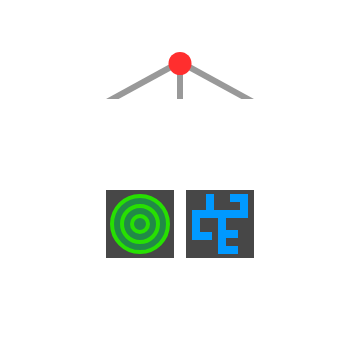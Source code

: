 <mxfile version="24.5.3" type="device">
  <diagram name="Page-1" id="ZcRAXSWJTWcisyccbfvs">
    <mxGraphModel dx="1418" dy="-350" grid="1" gridSize="1" guides="1" tooltips="1" connect="1" arrows="1" fold="1" page="0" pageScale="1" pageWidth="827" pageHeight="1169" math="0" shadow="0">
      <root>
        <mxCell id="0" />
        <mxCell id="1" parent="0" />
        <mxCell id="USSYL_m57S34nE8gyuuM-24" value="" style="rounded=0;whiteSpace=wrap;html=1;strokeColor=none;fillColor=#474747;" parent="1" vertex="1">
          <mxGeometry x="182" y="1632" width="36" height="36" as="geometry" />
        </mxCell>
        <mxCell id="USSYL_m57S34nE8gyuuM-23" value="" style="rounded=0;whiteSpace=wrap;html=1;strokeColor=none;fillColor=#474747;" parent="1" vertex="1">
          <mxGeometry x="142" y="1632" width="36" height="36" as="geometry" />
        </mxCell>
        <mxCell id="RPMx26uoqZYTiA5Tm64J-11" value="" style="shape=trapezoid;perimeter=trapezoidPerimeter;whiteSpace=wrap;html=1;fixedSize=1;strokeWidth=6;fillColor=none;size=20;strokeColor=#ffffff;" parent="1" vertex="1">
          <mxGeometry x="121" y="1630" width="118" height="40" as="geometry" />
        </mxCell>
        <mxCell id="USSYL_m57S34nE8gyuuM-7" value="" style="endArrow=none;html=1;rounded=0;exitX=0.008;exitY=0.996;exitDx=0;exitDy=0;exitPerimeter=0;strokeWidth=3;strokeColor=#999999;" parent="1" source="USSYL_m57S34nE8gyuuM-1" edge="1">
          <mxGeometry width="50" height="50" relative="1" as="geometry">
            <mxPoint x="220" y="1591" as="sourcePoint" />
            <mxPoint x="180" y="1569" as="targetPoint" />
          </mxGeometry>
        </mxCell>
        <mxCell id="USSYL_m57S34nE8gyuuM-5" value="" style="endArrow=none;html=1;rounded=0;exitX=0.393;exitY=0.006;exitDx=0;exitDy=0;exitPerimeter=0;strokeWidth=3;strokeColor=#999999;" parent="1" edge="1">
          <mxGeometry width="50" height="50" relative="1" as="geometry">
            <mxPoint x="180" y="1589" as="sourcePoint" />
            <mxPoint x="180" y="1567" as="targetPoint" />
          </mxGeometry>
        </mxCell>
        <mxCell id="USSYL_m57S34nE8gyuuM-6" value="" style="endArrow=none;html=1;rounded=0;exitX=0.012;exitY=0.001;exitDx=0;exitDy=0;exitPerimeter=0;strokeWidth=3;strokeColor=#999999;" parent="1" source="USSYL_m57S34nE8gyuuM-1" edge="1">
          <mxGeometry width="50" height="50" relative="1" as="geometry">
            <mxPoint x="220" y="1589" as="sourcePoint" />
            <mxPoint x="180" y="1569" as="targetPoint" />
          </mxGeometry>
        </mxCell>
        <mxCell id="RPMx26uoqZYTiA5Tm64J-34" value="" style="rounded=0;whiteSpace=wrap;html=1;strokeColor=none;fillColor=none;" parent="1" vertex="1">
          <mxGeometry x="90" y="1538" width="180" height="180" as="geometry" />
        </mxCell>
        <mxCell id="RPMx26uoqZYTiA5Tm64J-14" value="" style="endArrow=none;html=1;rounded=0;exitX=0.5;exitY=1;exitDx=0;exitDy=0;entryX=0.5;entryY=0;entryDx=0;entryDy=0;strokeWidth=6;strokeColor=#FFFFFF;" parent="1" source="RPMx26uoqZYTiA5Tm64J-11" target="RPMx26uoqZYTiA5Tm64J-11" edge="1">
          <mxGeometry width="50" height="50" relative="1" as="geometry">
            <mxPoint x="160" y="1640" as="sourcePoint" />
            <mxPoint x="210" y="1590" as="targetPoint" />
          </mxGeometry>
        </mxCell>
        <mxCell id="RPMx26uoqZYTiA5Tm64J-31" value="" style="verticalLabelPosition=bottom;verticalAlign=top;html=1;shape=mxgraph.basic.orthogonal_triangle;strokeColor=none;fillColor=#FFFFFF;" parent="1" vertex="1">
          <mxGeometry x="217" y="1632" width="18" height="36" as="geometry" />
        </mxCell>
        <mxCell id="RPMx26uoqZYTiA5Tm64J-32" value="" style="verticalLabelPosition=bottom;verticalAlign=top;html=1;shape=mxgraph.basic.orthogonal_triangle;strokeColor=none;fillColor=#FFFFFF;rotation=-90;" parent="1" vertex="1">
          <mxGeometry x="116" y="1640" width="36" height="18" as="geometry" />
        </mxCell>
        <mxCell id="RPMx26uoqZYTiA5Tm64J-33" value="" style="rounded=0;whiteSpace=wrap;html=1;fillColor=#FFFFFF;strokeColor=none;" parent="1" vertex="1">
          <mxGeometry x="116" y="1673" width="128" height="12" as="geometry" />
        </mxCell>
        <mxCell id="USSYL_m57S34nE8gyuuM-1" value="" style="shape=or;whiteSpace=wrap;html=1;rotation=90;fillColor=none;strokeWidth=6;strokeColor=#FFFFFF;" parent="1" vertex="1">
          <mxGeometry x="166.5" y="1564" width="27" height="80" as="geometry" />
        </mxCell>
        <mxCell id="USSYL_m57S34nE8gyuuM-2" value="" style="endArrow=none;html=1;rounded=0;exitX=0.393;exitY=0.006;exitDx=0;exitDy=0;exitPerimeter=0;entryX=1;entryY=0.5;entryDx=0;entryDy=0;entryPerimeter=0;strokeWidth=6;strokeColor=#FFFFFF;" parent="1" source="RPMx26uoqZYTiA5Tm64J-11" target="USSYL_m57S34nE8gyuuM-1" edge="1">
          <mxGeometry width="50" height="50" relative="1" as="geometry">
            <mxPoint x="162" y="1640" as="sourcePoint" />
            <mxPoint x="212" y="1590" as="targetPoint" />
          </mxGeometry>
        </mxCell>
        <mxCell id="USSYL_m57S34nE8gyuuM-3" value="" style="endArrow=none;html=1;rounded=0;entryX=1;entryY=0.5;entryDx=0;entryDy=0;entryPerimeter=0;exitX=0.589;exitY=-0.004;exitDx=0;exitDy=0;exitPerimeter=0;strokeWidth=6;strokeColor=#FFFFFF;" parent="1" source="RPMx26uoqZYTiA5Tm64J-11" target="USSYL_m57S34nE8gyuuM-1" edge="1">
          <mxGeometry width="50" height="50" relative="1" as="geometry">
            <mxPoint x="162" y="1640" as="sourcePoint" />
            <mxPoint x="212" y="1590" as="targetPoint" />
          </mxGeometry>
        </mxCell>
        <mxCell id="USSYL_m57S34nE8gyuuM-11" value="" style="ellipse;whiteSpace=wrap;html=1;aspect=fixed;strokeColor=none;fillColor=#FF2E2E;" parent="1" vertex="1">
          <mxGeometry x="174.25" y="1564" width="11.5" height="11.5" as="geometry" />
        </mxCell>
        <mxCell id="USSYL_m57S34nE8gyuuM-13" value="" style="ellipse;whiteSpace=wrap;html=1;aspect=fixed;strokeWidth=6;strokeColor=none;fillColor=#218A47;" parent="1" vertex="1">
          <mxGeometry x="146" y="1636" width="28" height="28" as="geometry" />
        </mxCell>
        <mxCell id="USSYL_m57S34nE8gyuuM-14" value="" style="ellipse;whiteSpace=wrap;html=1;aspect=fixed;strokeWidth=2;strokeColor=#27E002;fillColor=none;" parent="1" vertex="1">
          <mxGeometry x="146" y="1636" width="28" height="28" as="geometry" />
        </mxCell>
        <mxCell id="USSYL_m57S34nE8gyuuM-16" value="" style="ellipse;whiteSpace=wrap;html=1;aspect=fixed;strokeWidth=2;strokeColor=#27E002;fillColor=none;" parent="1" vertex="1">
          <mxGeometry x="151" y="1641" width="18" height="18" as="geometry" />
        </mxCell>
        <mxCell id="USSYL_m57S34nE8gyuuM-17" value="" style="ellipse;whiteSpace=wrap;html=1;aspect=fixed;strokeWidth=2;strokeColor=#27E002;fillColor=none;" parent="1" vertex="1">
          <mxGeometry x="156" y="1646" width="8" height="8" as="geometry" />
        </mxCell>
        <mxCell id="USSYL_m57S34nE8gyuuM-44" value="" style="endArrow=none;html=1;rounded=0;strokeColor=#0099FF;strokeWidth=4;" parent="1" edge="1">
          <mxGeometry width="50" height="50" relative="1" as="geometry">
            <mxPoint x="214" y="1645" as="sourcePoint" />
            <mxPoint x="186" y="1645" as="targetPoint" />
          </mxGeometry>
        </mxCell>
        <mxCell id="USSYL_m57S34nE8gyuuM-45" value="" style="endArrow=none;html=1;rounded=0;strokeColor=#0099FF;strokeWidth=4;" parent="1" edge="1">
          <mxGeometry width="50" height="50" relative="1" as="geometry">
            <mxPoint x="188" y="1658" as="sourcePoint" />
            <mxPoint x="188" y="1645" as="targetPoint" />
          </mxGeometry>
        </mxCell>
        <mxCell id="USSYL_m57S34nE8gyuuM-46" value="" style="endArrow=none;html=1;rounded=0;strokeColor=#0099FF;strokeWidth=4;" parent="1" edge="1">
          <mxGeometry width="50" height="50" relative="1" as="geometry">
            <mxPoint x="201" y="1665" as="sourcePoint" />
            <mxPoint x="201" y="1645" as="targetPoint" />
          </mxGeometry>
        </mxCell>
        <mxCell id="USSYL_m57S34nE8gyuuM-47" value="" style="endArrow=none;html=1;rounded=0;strokeColor=#0099FF;strokeWidth=4;" parent="1" edge="1">
          <mxGeometry width="50" height="50" relative="1" as="geometry">
            <mxPoint x="209" y="1663" as="sourcePoint" />
            <mxPoint x="201" y="1663" as="targetPoint" />
          </mxGeometry>
        </mxCell>
        <mxCell id="USSYL_m57S34nE8gyuuM-48" value="" style="endArrow=none;html=1;rounded=0;strokeColor=#0099FF;strokeWidth=4;" parent="1" edge="1">
          <mxGeometry width="50" height="50" relative="1" as="geometry">
            <mxPoint x="212" y="1647" as="sourcePoint" />
            <mxPoint x="212" y="1635" as="targetPoint" />
          </mxGeometry>
        </mxCell>
        <mxCell id="USSYL_m57S34nE8gyuuM-49" value="" style="endArrow=none;html=1;rounded=0;strokeColor=#0099FF;strokeWidth=4;" parent="1" edge="1">
          <mxGeometry width="50" height="50" relative="1" as="geometry">
            <mxPoint x="195" y="1647" as="sourcePoint" />
            <mxPoint x="195" y="1635" as="targetPoint" />
          </mxGeometry>
        </mxCell>
        <mxCell id="USSYL_m57S34nE8gyuuM-50" value="" style="endArrow=none;html=1;rounded=0;strokeColor=#0099FF;strokeWidth=4;" parent="1" edge="1">
          <mxGeometry width="50" height="50" relative="1" as="geometry">
            <mxPoint x="212" y="1637" as="sourcePoint" />
            <mxPoint x="205" y="1637" as="targetPoint" />
          </mxGeometry>
        </mxCell>
        <mxCell id="USSYL_m57S34nE8gyuuM-51" value="" style="endArrow=none;html=1;rounded=0;strokeColor=#0099FF;strokeWidth=4;" parent="1" edge="1">
          <mxGeometry width="50" height="50" relative="1" as="geometry">
            <mxPoint x="209" y="1655" as="sourcePoint" />
            <mxPoint x="201" y="1655" as="targetPoint" />
          </mxGeometry>
        </mxCell>
        <mxCell id="USSYL_m57S34nE8gyuuM-52" value="" style="endArrow=none;html=1;rounded=0;strokeColor=#0099FF;strokeWidth=4;" parent="1" edge="1">
          <mxGeometry width="50" height="50" relative="1" as="geometry">
            <mxPoint x="196" y="1656" as="sourcePoint" />
            <mxPoint x="188" y="1656" as="targetPoint" />
          </mxGeometry>
        </mxCell>
      </root>
    </mxGraphModel>
  </diagram>
</mxfile>
